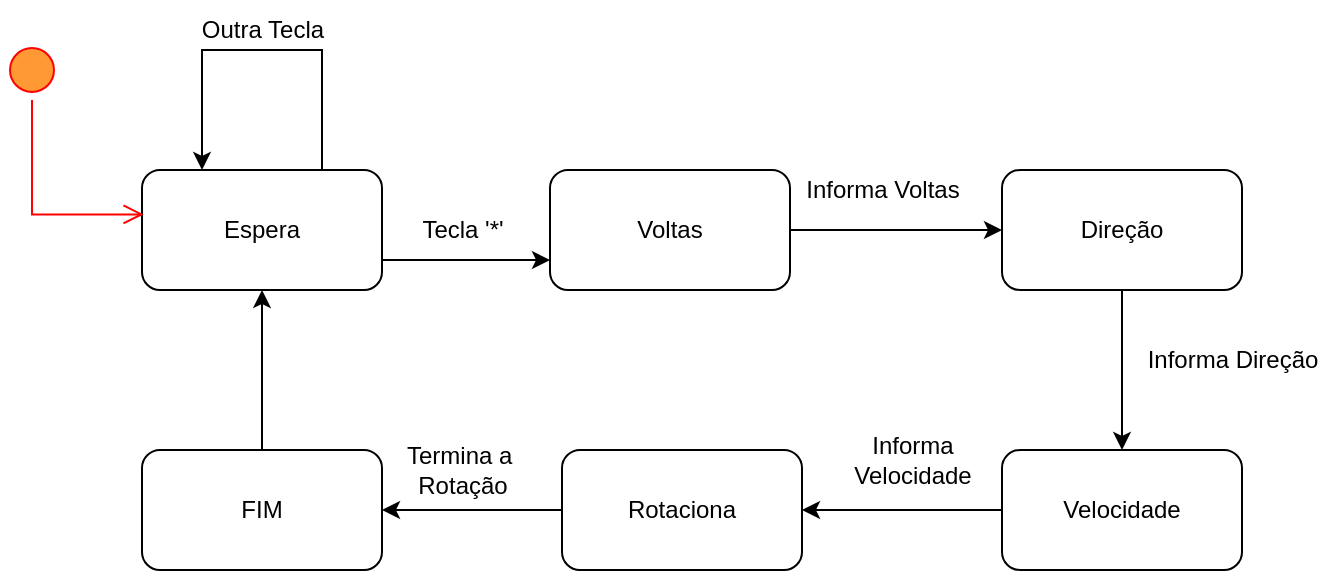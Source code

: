 <mxfile version="20.5.3" type="device"><diagram id="VD_jXr4xKJXLZA4EowRH" name="Página-1"><mxGraphModel dx="1038" dy="539" grid="1" gridSize="10" guides="1" tooltips="1" connect="1" arrows="1" fold="1" page="1" pageScale="1" pageWidth="827" pageHeight="1169" math="0" shadow="0"><root><mxCell id="0"/><mxCell id="1" parent="0"/><mxCell id="A-yhreUbUX_pPKDfRh7y-4" style="edgeStyle=orthogonalEdgeStyle;rounded=0;orthogonalLoop=1;jettySize=auto;html=1;exitX=1;exitY=0.75;exitDx=0;exitDy=0;entryX=0;entryY=0.75;entryDx=0;entryDy=0;" parent="1" source="A-yhreUbUX_pPKDfRh7y-1" target="A-yhreUbUX_pPKDfRh7y-5" edge="1"><mxGeometry relative="1" as="geometry"><mxPoint x="330" y="145" as="targetPoint"/></mxGeometry></mxCell><mxCell id="A-yhreUbUX_pPKDfRh7y-1" value="Espera" style="rounded=1;whiteSpace=wrap;html=1;" parent="1" vertex="1"><mxGeometry x="150" y="100" width="120" height="60" as="geometry"/></mxCell><mxCell id="ixrurzRMmdRN6aBdF53e-2" style="edgeStyle=orthogonalEdgeStyle;rounded=0;orthogonalLoop=1;jettySize=auto;html=1;exitX=1;exitY=0.5;exitDx=0;exitDy=0;entryX=0;entryY=0.5;entryDx=0;entryDy=0;" parent="1" source="A-yhreUbUX_pPKDfRh7y-5" target="A-yhreUbUX_pPKDfRh7y-6" edge="1"><mxGeometry relative="1" as="geometry"/></mxCell><mxCell id="A-yhreUbUX_pPKDfRh7y-5" value="Voltas" style="rounded=1;whiteSpace=wrap;html=1;" parent="1" vertex="1"><mxGeometry x="354" y="100" width="120" height="60" as="geometry"/></mxCell><mxCell id="ixrurzRMmdRN6aBdF53e-3" style="edgeStyle=orthogonalEdgeStyle;rounded=0;orthogonalLoop=1;jettySize=auto;html=1;exitX=0.5;exitY=1;exitDx=0;exitDy=0;entryX=0.5;entryY=0;entryDx=0;entryDy=0;" parent="1" source="A-yhreUbUX_pPKDfRh7y-6" target="A-yhreUbUX_pPKDfRh7y-7" edge="1"><mxGeometry relative="1" as="geometry"/></mxCell><mxCell id="A-yhreUbUX_pPKDfRh7y-6" value="Direção" style="rounded=1;whiteSpace=wrap;html=1;" parent="1" vertex="1"><mxGeometry x="580" y="100" width="120" height="60" as="geometry"/></mxCell><mxCell id="ixrurzRMmdRN6aBdF53e-4" style="edgeStyle=orthogonalEdgeStyle;rounded=0;orthogonalLoop=1;jettySize=auto;html=1;entryX=1;entryY=0.5;entryDx=0;entryDy=0;" parent="1" source="A-yhreUbUX_pPKDfRh7y-7" target="A-yhreUbUX_pPKDfRh7y-8" edge="1"><mxGeometry relative="1" as="geometry"/></mxCell><mxCell id="A-yhreUbUX_pPKDfRh7y-7" value="Velocidade" style="rounded=1;whiteSpace=wrap;html=1;" parent="1" vertex="1"><mxGeometry x="580" y="240" width="120" height="60" as="geometry"/></mxCell><mxCell id="ixrurzRMmdRN6aBdF53e-19" style="edgeStyle=orthogonalEdgeStyle;rounded=0;orthogonalLoop=1;jettySize=auto;html=1;entryX=1;entryY=0.5;entryDx=0;entryDy=0;" parent="1" source="A-yhreUbUX_pPKDfRh7y-8" target="ixrurzRMmdRN6aBdF53e-1" edge="1"><mxGeometry relative="1" as="geometry"/></mxCell><mxCell id="A-yhreUbUX_pPKDfRh7y-8" value="Rotaciona" style="rounded=1;whiteSpace=wrap;html=1;" parent="1" vertex="1"><mxGeometry x="360" y="240" width="120" height="60" as="geometry"/></mxCell><mxCell id="ixrurzRMmdRN6aBdF53e-6" style="edgeStyle=orthogonalEdgeStyle;rounded=0;orthogonalLoop=1;jettySize=auto;html=1;exitX=0.5;exitY=0;exitDx=0;exitDy=0;entryX=0.5;entryY=1;entryDx=0;entryDy=0;" parent="1" source="ixrurzRMmdRN6aBdF53e-1" target="A-yhreUbUX_pPKDfRh7y-1" edge="1"><mxGeometry relative="1" as="geometry"/></mxCell><mxCell id="ixrurzRMmdRN6aBdF53e-1" value="FIM" style="rounded=1;whiteSpace=wrap;html=1;" parent="1" vertex="1"><mxGeometry x="150" y="240" width="120" height="60" as="geometry"/></mxCell><mxCell id="ixrurzRMmdRN6aBdF53e-7" style="edgeStyle=orthogonalEdgeStyle;rounded=0;orthogonalLoop=1;jettySize=auto;html=1;exitX=0.75;exitY=0;exitDx=0;exitDy=0;entryX=0.25;entryY=0;entryDx=0;entryDy=0;" parent="1" source="A-yhreUbUX_pPKDfRh7y-1" target="A-yhreUbUX_pPKDfRh7y-1" edge="1"><mxGeometry relative="1" as="geometry"><Array as="points"><mxPoint x="240" y="40"/><mxPoint x="180" y="40"/></Array></mxGeometry></mxCell><mxCell id="ixrurzRMmdRN6aBdF53e-8" value="Outra Tecla" style="text;html=1;align=center;verticalAlign=middle;resizable=0;points=[];autosize=1;strokeColor=none;fillColor=none;" parent="1" vertex="1"><mxGeometry x="170" y="15" width="80" height="30" as="geometry"/></mxCell><mxCell id="ixrurzRMmdRN6aBdF53e-9" value="Tecla '*'" style="text;html=1;align=center;verticalAlign=middle;resizable=0;points=[];autosize=1;strokeColor=none;fillColor=none;" parent="1" vertex="1"><mxGeometry x="280" y="115" width="60" height="30" as="geometry"/></mxCell><mxCell id="ixrurzRMmdRN6aBdF53e-10" value="Informa Voltas" style="text;html=1;align=center;verticalAlign=middle;resizable=0;points=[];autosize=1;strokeColor=none;fillColor=none;" parent="1" vertex="1"><mxGeometry x="470" y="95" width="100" height="30" as="geometry"/></mxCell><mxCell id="ixrurzRMmdRN6aBdF53e-11" value="Informa Direção" style="text;html=1;align=center;verticalAlign=middle;resizable=0;points=[];autosize=1;strokeColor=none;fillColor=none;" parent="1" vertex="1"><mxGeometry x="640" y="180" width="110" height="30" as="geometry"/></mxCell><mxCell id="ixrurzRMmdRN6aBdF53e-12" value="Informa &lt;br&gt;Velocidade" style="text;html=1;align=center;verticalAlign=middle;resizable=0;points=[];autosize=1;strokeColor=none;fillColor=none;" parent="1" vertex="1"><mxGeometry x="495" y="225" width="80" height="40" as="geometry"/></mxCell><mxCell id="ixrurzRMmdRN6aBdF53e-20" value="Termina a&amp;nbsp;&lt;br&gt;Rotação" style="text;html=1;align=center;verticalAlign=middle;resizable=0;points=[];autosize=1;strokeColor=none;fillColor=none;" parent="1" vertex="1"><mxGeometry x="270" y="230" width="80" height="40" as="geometry"/></mxCell><mxCell id="wp6nWpgNmcm6njJaCQsy-1" value="" style="ellipse;html=1;shape=startState;fillColor=#FF9933;strokeColor=#ff0000;" vertex="1" parent="1"><mxGeometry x="80" y="35" width="30" height="30" as="geometry"/></mxCell><mxCell id="wp6nWpgNmcm6njJaCQsy-2" value="" style="edgeStyle=orthogonalEdgeStyle;html=1;verticalAlign=bottom;endArrow=open;endSize=8;strokeColor=#ff0000;rounded=0;entryX=0.007;entryY=0.37;entryDx=0;entryDy=0;entryPerimeter=0;" edge="1" source="wp6nWpgNmcm6njJaCQsy-1" parent="1" target="A-yhreUbUX_pPKDfRh7y-1"><mxGeometry relative="1" as="geometry"><mxPoint x="95" y="125" as="targetPoint"/><Array as="points"><mxPoint x="95" y="122"/></Array></mxGeometry></mxCell></root></mxGraphModel></diagram></mxfile>